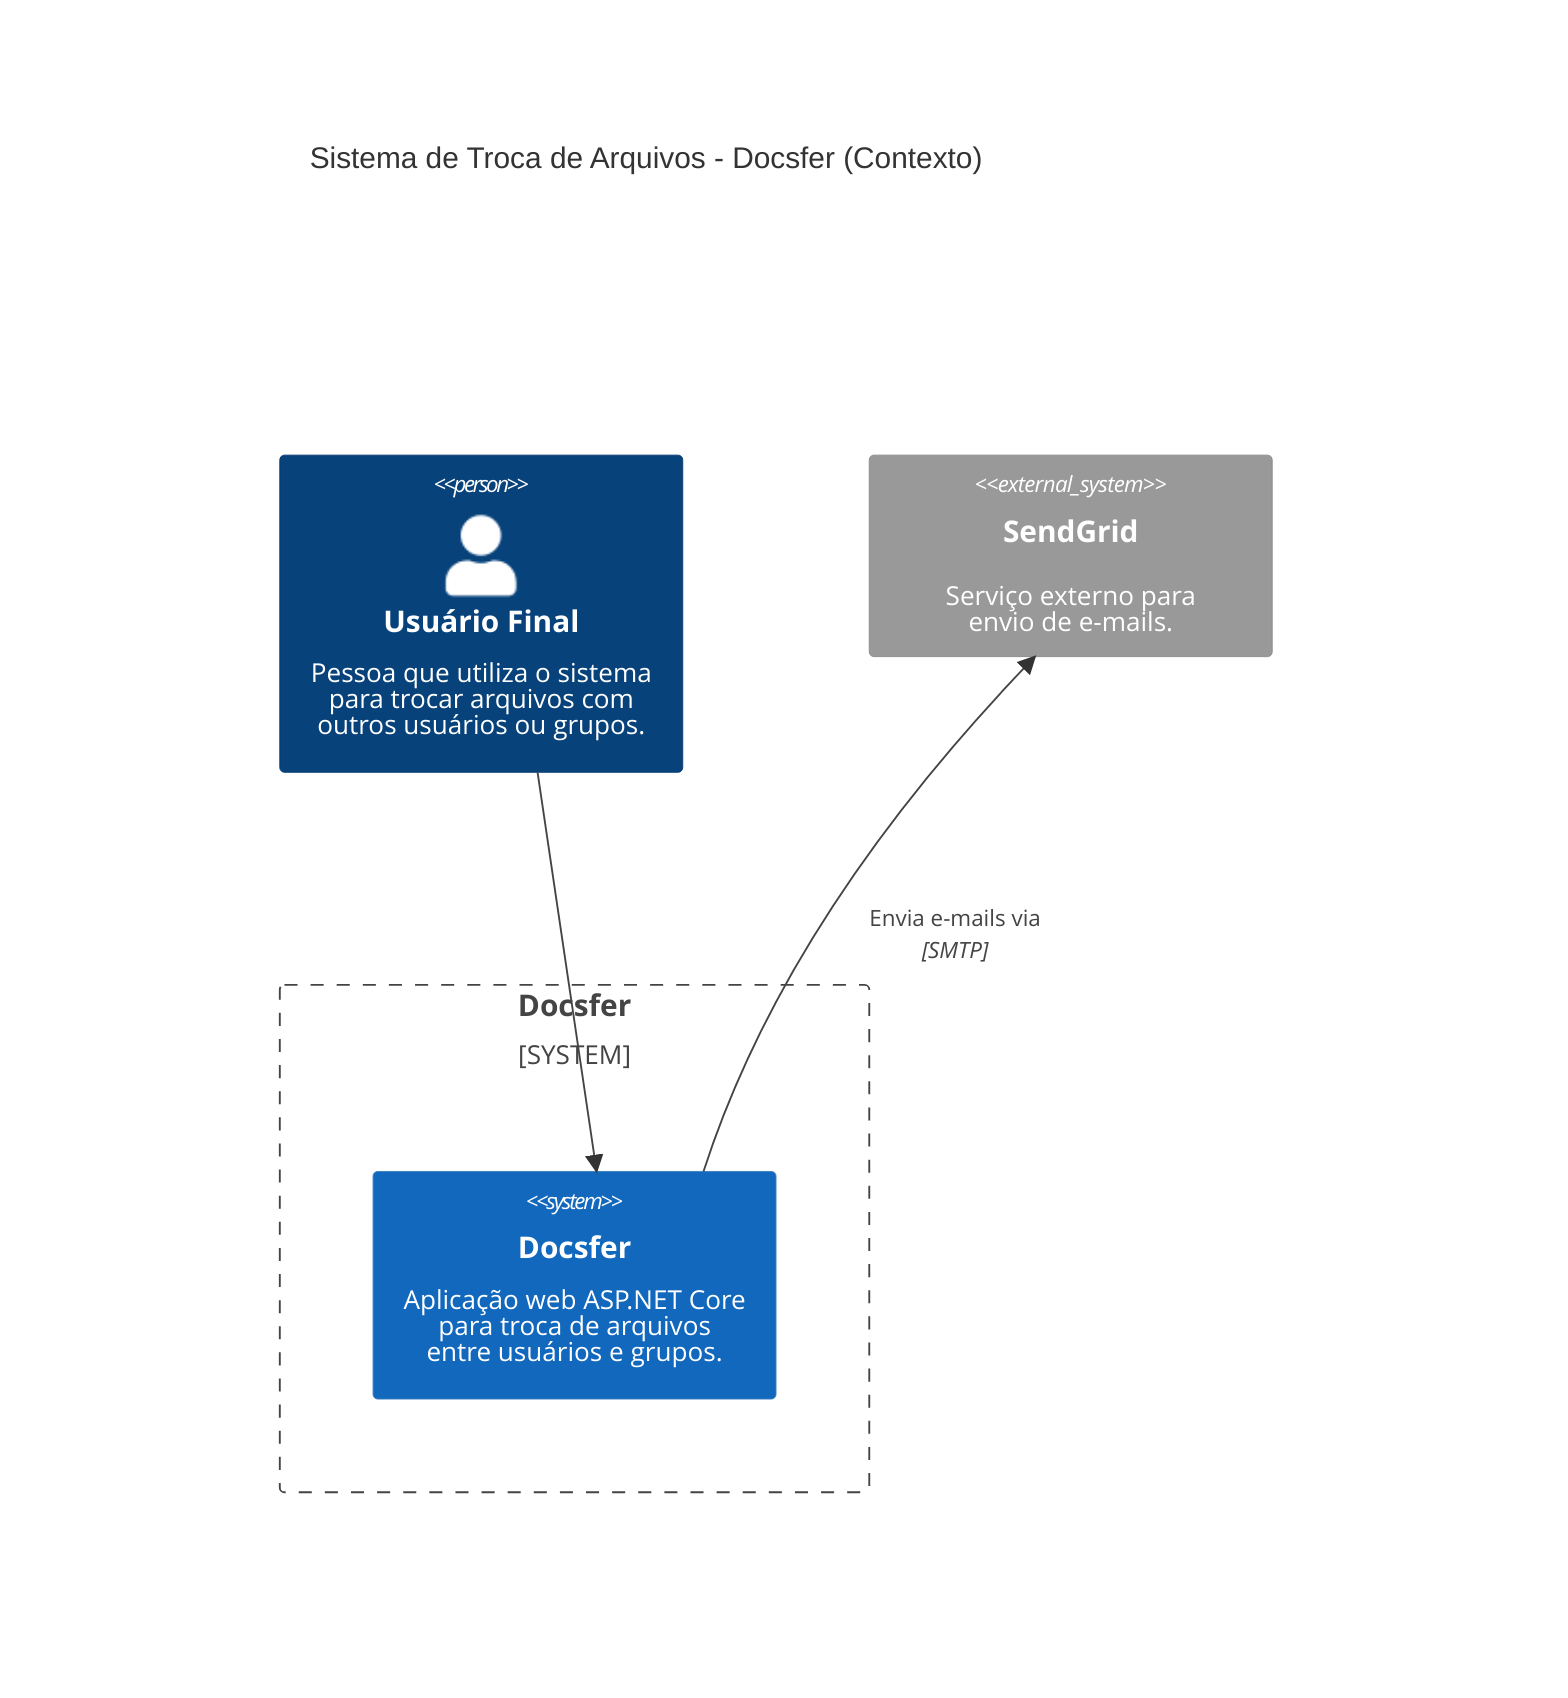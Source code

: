 C4Context
title Sistema de Troca de Arquivos - Docsfer (Contexto)

Person(user, "Usuário Final", "Pessoa que utiliza o sistema<br/>para trocar arquivos com<br/>outros usuários ou grupos.")

System_Boundary(docsfer_boundary, "Docsfer") {
    System(docsfer, "Docsfer", "Aplicação web ASP.NET Core<br />para troca de arquivos<br />entre usuários e grupos.")
}

System_Ext(sendgrid, "SendGrid", "Serviço externo para<br/>envio de e-mails.")

Rel(user, docsfer, "", "")
Rel(docsfer, sendgrid, "Envia e-mails via", "SMTP")